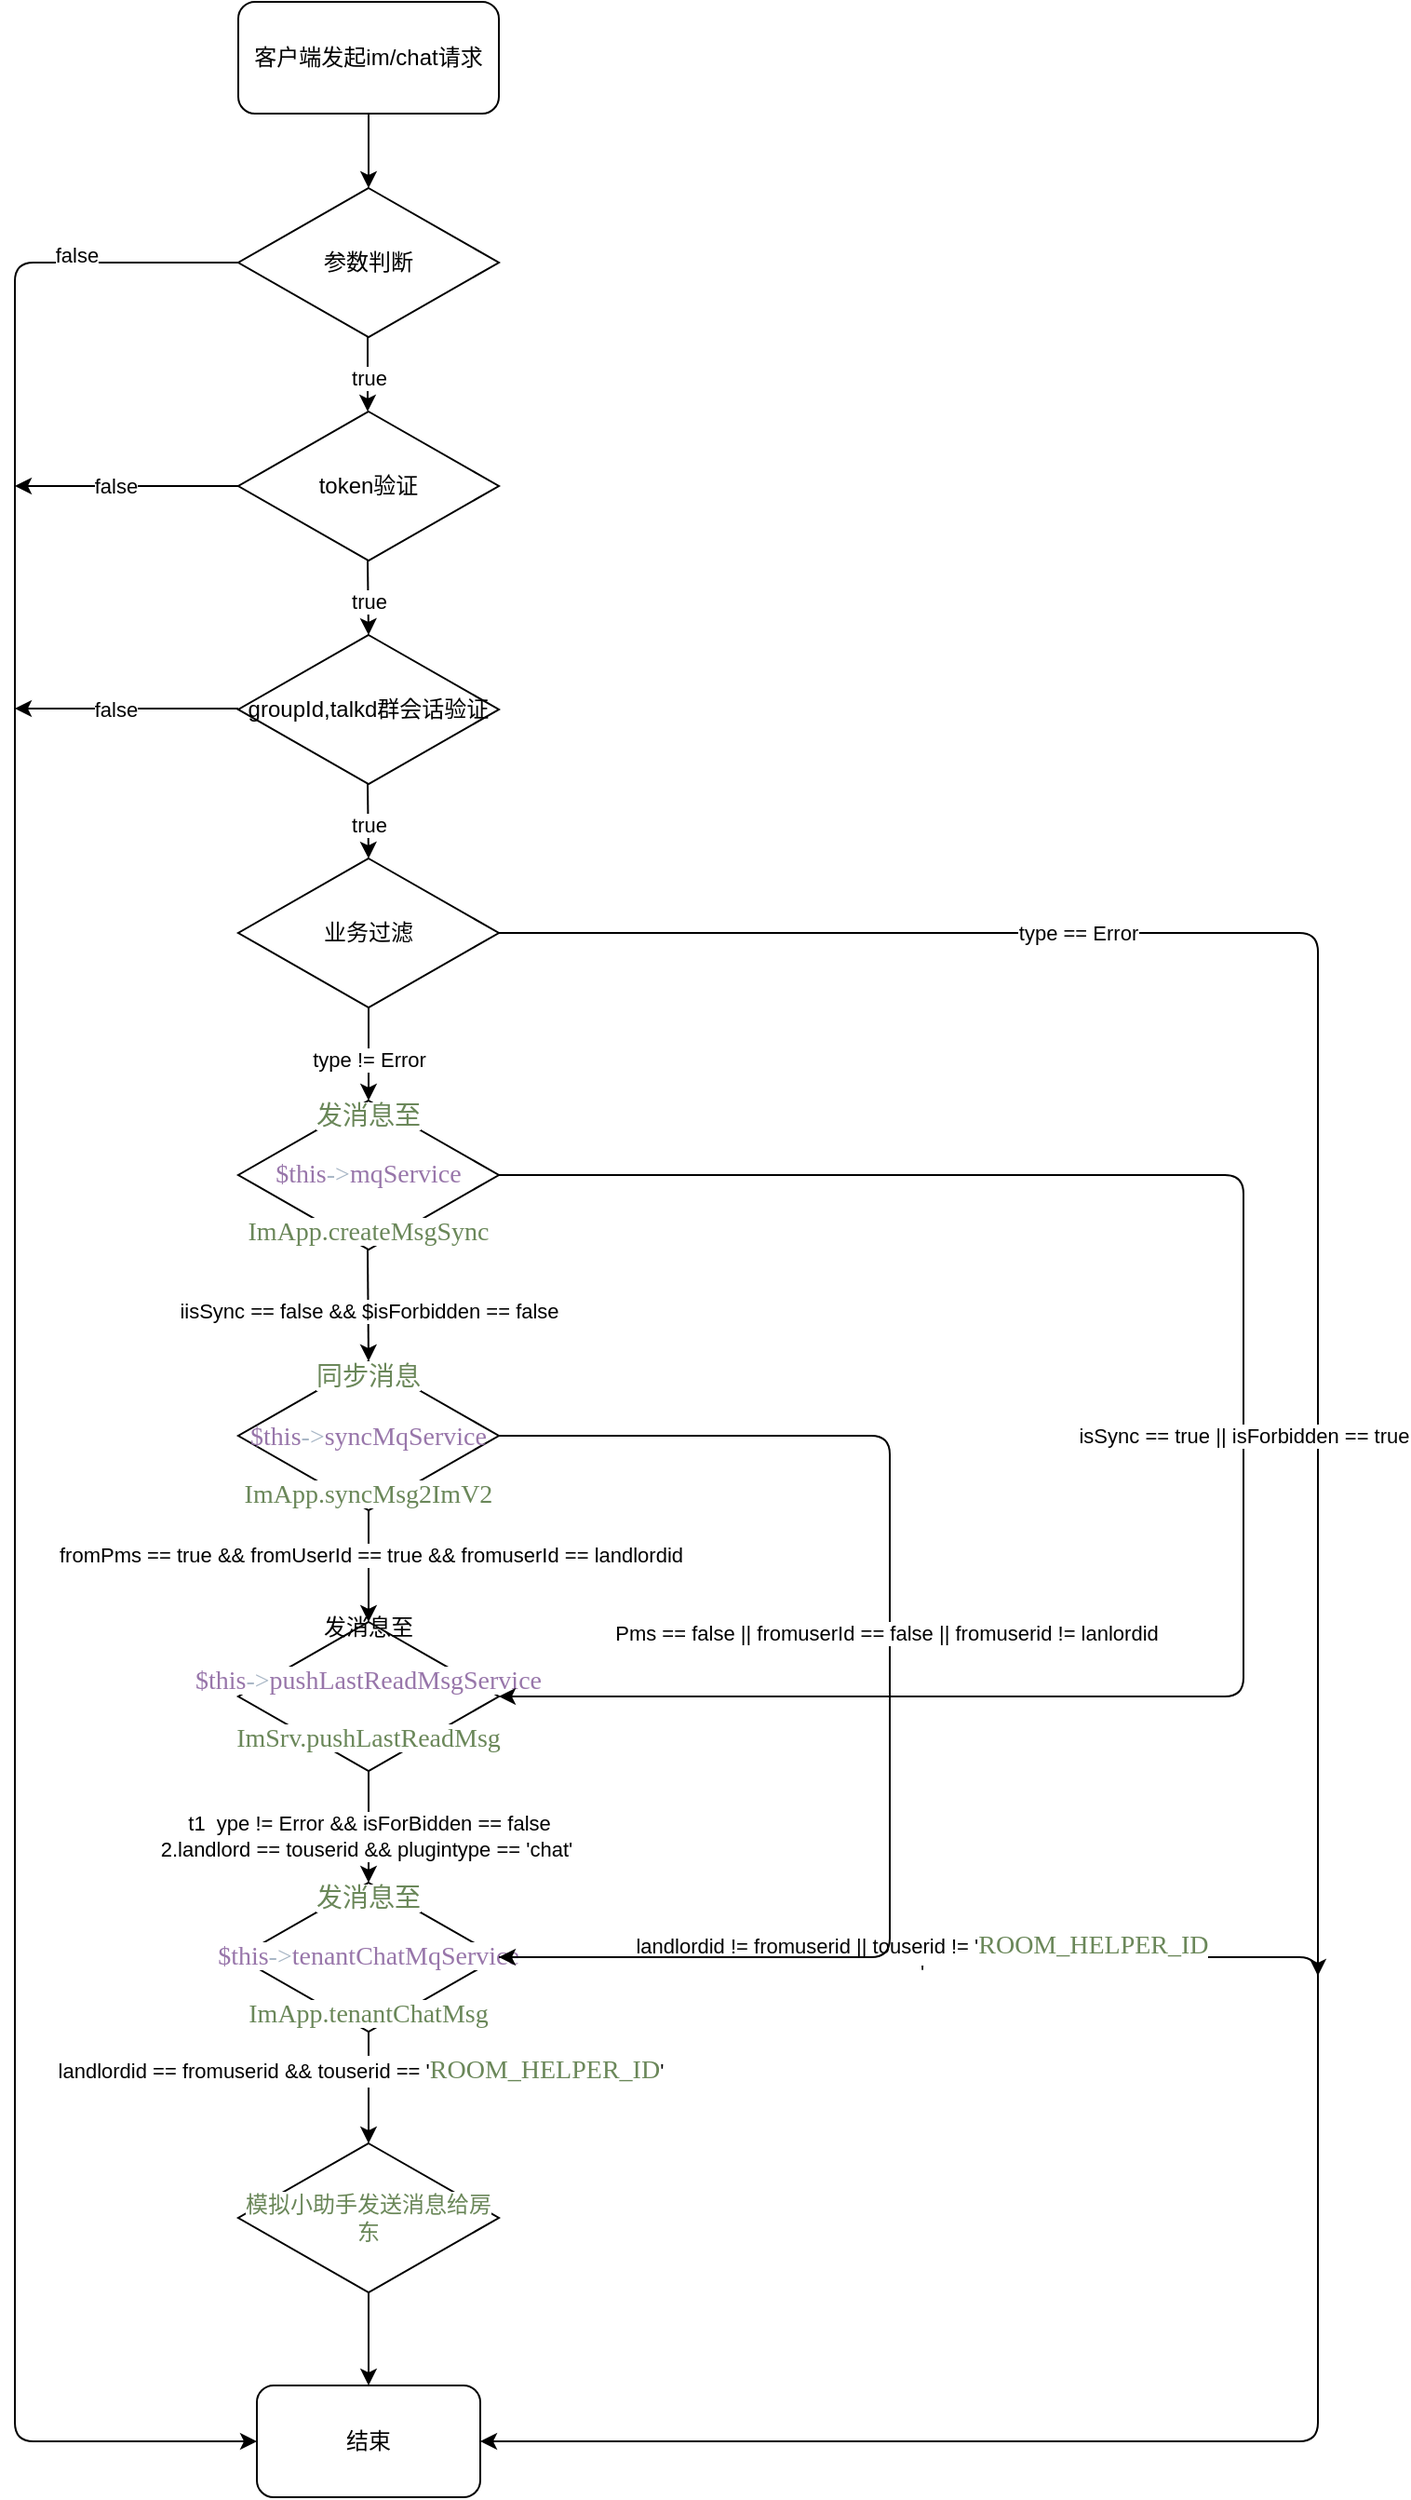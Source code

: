 <mxfile version="14.7.3" type="github">
  <diagram id="9PrRYgudfAm92ra1Ifht" name="Page-1">
    <mxGraphModel dx="1373" dy="691" grid="1" gridSize="10" guides="1" tooltips="1" connect="1" arrows="1" fold="1" page="1" pageScale="1" pageWidth="827" pageHeight="1169" math="0" shadow="0">
      <root>
        <mxCell id="0" />
        <mxCell id="1" parent="0" />
        <mxCell id="1U61EqaRvZdwSCOscW4B-1" value="客户端发起im/chat请求" style="rounded=1;whiteSpace=wrap;html=1;" vertex="1" parent="1">
          <mxGeometry x="130" y="30" width="140" height="60" as="geometry" />
        </mxCell>
        <mxCell id="1U61EqaRvZdwSCOscW4B-2" value="参数判断" style="rhombus;whiteSpace=wrap;html=1;" vertex="1" parent="1">
          <mxGeometry x="130" y="130" width="140" height="80" as="geometry" />
        </mxCell>
        <mxCell id="1U61EqaRvZdwSCOscW4B-3" value="token验证" style="rhombus;whiteSpace=wrap;html=1;" vertex="1" parent="1">
          <mxGeometry x="130" y="250" width="140" height="80" as="geometry" />
        </mxCell>
        <mxCell id="1U61EqaRvZdwSCOscW4B-4" value="groupId,talkd群会话验证" style="rhombus;whiteSpace=wrap;html=1;" vertex="1" parent="1">
          <mxGeometry x="130" y="370" width="140" height="80" as="geometry" />
        </mxCell>
        <mxCell id="1U61EqaRvZdwSCOscW4B-5" value="业务过滤" style="rhombus;whiteSpace=wrap;html=1;" vertex="1" parent="1">
          <mxGeometry x="130" y="490" width="140" height="80" as="geometry" />
        </mxCell>
        <mxCell id="1U61EqaRvZdwSCOscW4B-6" value="&lt;pre style=&quot;color: rgb(169 , 183 , 198) ; font-family: &amp;#34;menlo&amp;#34; ; font-size: 10.5pt&quot;&gt;&lt;span style=&quot;color: rgb(106 , 135 , 89) ; background-color: rgb(255 , 255 , 255)&quot;&gt;发消息至&lt;/span&gt;&lt;/pre&gt;&lt;pre style=&quot;color: rgb(169 , 183 , 198) ; font-family: &amp;#34;menlo&amp;#34; ; font-size: 10.5pt&quot;&gt;&lt;pre style=&quot;font-family: &amp;#34;menlo&amp;#34; ; font-size: 10.5pt&quot;&gt;&lt;span style=&quot;background-color: rgb(255 , 255 , 255)&quot;&gt;&lt;span style=&quot;color: rgb(152 , 118 , 170)&quot;&gt;$this&lt;/span&gt;-&amp;gt;&lt;span style=&quot;color: rgb(152 , 118 , 170)&quot;&gt;mqService&lt;/span&gt;&lt;/span&gt;&lt;/pre&gt;&lt;/pre&gt;&lt;pre style=&quot;color: rgb(169 , 183 , 198) ; font-family: &amp;#34;menlo&amp;#34; ; font-size: 10.5pt&quot;&gt;&lt;span style=&quot;color: rgb(106 , 135 , 89) ; background-color: rgb(255 , 255 , 255)&quot;&gt;ImApp.createMsgSync&lt;/span&gt;&lt;/pre&gt;" style="rhombus;whiteSpace=wrap;html=1;" vertex="1" parent="1">
          <mxGeometry x="130" y="620" width="140" height="80" as="geometry" />
        </mxCell>
        <mxCell id="1U61EqaRvZdwSCOscW4B-7" value="发消息至&lt;br&gt;&lt;pre style=&quot;color: rgb(169 , 183 , 198) ; font-family: &amp;#34;menlo&amp;#34; ; font-size: 10.5pt&quot;&gt;&lt;span style=&quot;background-color: rgb(255 , 255 , 255)&quot;&gt;&lt;span style=&quot;color: rgb(152 , 118 , 170)&quot;&gt;$this&lt;/span&gt;-&amp;gt;&lt;span style=&quot;color: rgb(152 , 118 , 170)&quot;&gt;pushLastReadMsgService&lt;/span&gt;&lt;/span&gt;&lt;/pre&gt;&lt;pre style=&quot;color: rgb(169 , 183 , 198) ; font-family: &amp;#34;menlo&amp;#34; ; font-size: 10.5pt&quot;&gt;&lt;span style=&quot;color: rgb(106 , 135 , 89) ; background-color: rgb(255 , 255 , 255)&quot;&gt;ImSrv.pushLastReadMsg&lt;/span&gt;&lt;/pre&gt;" style="rhombus;whiteSpace=wrap;html=1;" vertex="1" parent="1">
          <mxGeometry x="130" y="900" width="140" height="80" as="geometry" />
        </mxCell>
        <mxCell id="1U61EqaRvZdwSCOscW4B-8" value="" style="endArrow=classic;html=1;exitX=0.5;exitY=1;exitDx=0;exitDy=0;entryX=0.5;entryY=0;entryDx=0;entryDy=0;" edge="1" parent="1" source="1U61EqaRvZdwSCOscW4B-1" target="1U61EqaRvZdwSCOscW4B-2">
          <mxGeometry width="50" height="50" relative="1" as="geometry">
            <mxPoint x="520" y="240" as="sourcePoint" />
            <mxPoint x="570" y="190" as="targetPoint" />
          </mxGeometry>
        </mxCell>
        <mxCell id="1U61EqaRvZdwSCOscW4B-9" value="" style="endArrow=classic;html=1;exitX=0.5;exitY=1;exitDx=0;exitDy=0;entryX=0.5;entryY=0;entryDx=0;entryDy=0;" edge="1" parent="1">
          <mxGeometry width="50" height="50" relative="1" as="geometry">
            <mxPoint x="199.5" y="210" as="sourcePoint" />
            <mxPoint x="199.5" y="250" as="targetPoint" />
          </mxGeometry>
        </mxCell>
        <mxCell id="1U61EqaRvZdwSCOscW4B-11" value="true" style="edgeLabel;html=1;align=center;verticalAlign=middle;resizable=0;points=[];" vertex="1" connectable="0" parent="1U61EqaRvZdwSCOscW4B-9">
          <mxGeometry x="0.1" relative="1" as="geometry">
            <mxPoint as="offset" />
          </mxGeometry>
        </mxCell>
        <mxCell id="1U61EqaRvZdwSCOscW4B-12" value="结束" style="rounded=1;whiteSpace=wrap;html=1;" vertex="1" parent="1">
          <mxGeometry x="140" y="1310" width="120" height="60" as="geometry" />
        </mxCell>
        <mxCell id="1U61EqaRvZdwSCOscW4B-13" value="" style="endArrow=classic;html=1;exitX=0;exitY=0.5;exitDx=0;exitDy=0;entryX=0;entryY=0.5;entryDx=0;entryDy=0;" edge="1" parent="1" source="1U61EqaRvZdwSCOscW4B-2" target="1U61EqaRvZdwSCOscW4B-12">
          <mxGeometry width="50" height="50" relative="1" as="geometry">
            <mxPoint x="520" y="10" as="sourcePoint" />
            <mxPoint x="10" y="920" as="targetPoint" />
            <Array as="points">
              <mxPoint x="10" y="170" />
              <mxPoint x="10" y="910" />
              <mxPoint x="10" y="1340" />
            </Array>
          </mxGeometry>
        </mxCell>
        <mxCell id="1U61EqaRvZdwSCOscW4B-14" value="false" style="edgeLabel;html=1;align=center;verticalAlign=middle;resizable=0;points=[];" vertex="1" connectable="0" parent="1U61EqaRvZdwSCOscW4B-13">
          <mxGeometry x="-0.877" y="-4" relative="1" as="geometry">
            <mxPoint as="offset" />
          </mxGeometry>
        </mxCell>
        <mxCell id="1U61EqaRvZdwSCOscW4B-19" value="" style="endArrow=classic;html=1;exitX=0.5;exitY=1;exitDx=0;exitDy=0;" edge="1" parent="1">
          <mxGeometry width="50" height="50" relative="1" as="geometry">
            <mxPoint x="199.5" y="330" as="sourcePoint" />
            <mxPoint x="200" y="370" as="targetPoint" />
          </mxGeometry>
        </mxCell>
        <mxCell id="1U61EqaRvZdwSCOscW4B-20" value="true" style="edgeLabel;html=1;align=center;verticalAlign=middle;resizable=0;points=[];" vertex="1" connectable="0" parent="1U61EqaRvZdwSCOscW4B-19">
          <mxGeometry x="0.1" relative="1" as="geometry">
            <mxPoint as="offset" />
          </mxGeometry>
        </mxCell>
        <mxCell id="1U61EqaRvZdwSCOscW4B-21" value="" style="endArrow=classic;html=1;exitX=0;exitY=0.5;exitDx=0;exitDy=0;" edge="1" parent="1" source="1U61EqaRvZdwSCOscW4B-3">
          <mxGeometry width="50" height="50" relative="1" as="geometry">
            <mxPoint x="209.5" y="340" as="sourcePoint" />
            <mxPoint x="10" y="290" as="targetPoint" />
          </mxGeometry>
        </mxCell>
        <mxCell id="1U61EqaRvZdwSCOscW4B-22" value="false" style="edgeLabel;html=1;align=center;verticalAlign=middle;resizable=0;points=[];" vertex="1" connectable="0" parent="1U61EqaRvZdwSCOscW4B-21">
          <mxGeometry x="0.1" relative="1" as="geometry">
            <mxPoint as="offset" />
          </mxGeometry>
        </mxCell>
        <mxCell id="1U61EqaRvZdwSCOscW4B-25" value="" style="endArrow=classic;html=1;exitX=0.5;exitY=1;exitDx=0;exitDy=0;" edge="1" parent="1">
          <mxGeometry width="50" height="50" relative="1" as="geometry">
            <mxPoint x="199.5" y="450" as="sourcePoint" />
            <mxPoint x="200" y="490" as="targetPoint" />
          </mxGeometry>
        </mxCell>
        <mxCell id="1U61EqaRvZdwSCOscW4B-26" value="true" style="edgeLabel;html=1;align=center;verticalAlign=middle;resizable=0;points=[];" vertex="1" connectable="0" parent="1U61EqaRvZdwSCOscW4B-25">
          <mxGeometry x="0.1" relative="1" as="geometry">
            <mxPoint as="offset" />
          </mxGeometry>
        </mxCell>
        <mxCell id="1U61EqaRvZdwSCOscW4B-27" value="" style="endArrow=classic;html=1;exitX=0;exitY=0.5;exitDx=0;exitDy=0;" edge="1" parent="1">
          <mxGeometry width="50" height="50" relative="1" as="geometry">
            <mxPoint x="130" y="409.5" as="sourcePoint" />
            <mxPoint x="10" y="409.5" as="targetPoint" />
          </mxGeometry>
        </mxCell>
        <mxCell id="1U61EqaRvZdwSCOscW4B-28" value="false" style="edgeLabel;html=1;align=center;verticalAlign=middle;resizable=0;points=[];" vertex="1" connectable="0" parent="1U61EqaRvZdwSCOscW4B-27">
          <mxGeometry x="0.1" relative="1" as="geometry">
            <mxPoint as="offset" />
          </mxGeometry>
        </mxCell>
        <mxCell id="1U61EqaRvZdwSCOscW4B-31" value="" style="endArrow=classic;html=1;exitX=0.5;exitY=1;exitDx=0;exitDy=0;" edge="1" parent="1" source="1U61EqaRvZdwSCOscW4B-5">
          <mxGeometry width="50" height="50" relative="1" as="geometry">
            <mxPoint x="199.5" y="580" as="sourcePoint" />
            <mxPoint x="200" y="620" as="targetPoint" />
          </mxGeometry>
        </mxCell>
        <mxCell id="1U61EqaRvZdwSCOscW4B-32" value="type != Error" style="edgeLabel;html=1;align=center;verticalAlign=middle;resizable=0;points=[];" vertex="1" connectable="0" parent="1U61EqaRvZdwSCOscW4B-31">
          <mxGeometry x="0.1" relative="1" as="geometry">
            <mxPoint as="offset" />
          </mxGeometry>
        </mxCell>
        <mxCell id="1U61EqaRvZdwSCOscW4B-36" value="" style="endArrow=classic;html=1;exitX=1;exitY=0.5;exitDx=0;exitDy=0;" edge="1" parent="1" source="1U61EqaRvZdwSCOscW4B-5">
          <mxGeometry width="50" height="50" relative="1" as="geometry">
            <mxPoint x="520" y="580" as="sourcePoint" />
            <mxPoint x="710" y="1090" as="targetPoint" />
            <Array as="points">
              <mxPoint x="710" y="530" />
            </Array>
          </mxGeometry>
        </mxCell>
        <mxCell id="1U61EqaRvZdwSCOscW4B-37" value="type == Error" style="edgeLabel;html=1;align=center;verticalAlign=middle;resizable=0;points=[];" vertex="1" connectable="0" parent="1U61EqaRvZdwSCOscW4B-36">
          <mxGeometry x="-0.379" relative="1" as="geometry">
            <mxPoint as="offset" />
          </mxGeometry>
        </mxCell>
        <mxCell id="1U61EqaRvZdwSCOscW4B-39" value="&lt;pre style=&quot;font-size: 10.5pt&quot;&gt;&lt;span style=&quot;font-size: 10.5pt ; background-color: rgb(255 , 255 , 255)&quot;&gt;&lt;font color=&quot;#6a8759&quot; face=&quot;menlo&quot;&gt;同步消息&lt;/font&gt;&lt;/span&gt;&lt;/pre&gt;&lt;pre style=&quot;font-size: 10.5pt&quot;&gt;&lt;span style=&quot;color: rgb(152 , 118 , 170) ; font-family: &amp;#34;menlo&amp;#34; ; font-size: 10.5pt ; white-space: normal&quot;&gt;$this&lt;/span&gt;&lt;span style=&quot;color: rgb(169 , 183 , 198) ; font-family: &amp;#34;menlo&amp;#34; ; background-color: rgb(255 , 255 , 255) ; font-size: 10.5pt ; white-space: normal&quot;&gt;-&amp;gt;&lt;/span&gt;&lt;span style=&quot;color: rgb(152 , 118 , 170) ; font-family: &amp;#34;menlo&amp;#34; ; font-size: 10.5pt ; white-space: normal&quot;&gt;syncMqService&lt;/span&gt;&lt;font color=&quot;#a9b7c6&quot; face=&quot;menlo&quot;&gt;&lt;br&gt;&lt;/font&gt;&lt;/pre&gt;&lt;pre style=&quot;color: rgb(169 , 183 , 198) ; font-family: &amp;#34;menlo&amp;#34; ; font-size: 10.5pt&quot;&gt;&lt;pre style=&quot;font-family: &amp;#34;menlo&amp;#34; ; font-size: 10.5pt&quot;&gt;&lt;span style=&quot;color: rgb(106 , 135 , 89) ; background-color: rgb(255 , 255 , 255)&quot;&gt;ImApp.syncMsg2ImV2&lt;/span&gt;&lt;/pre&gt;&lt;/pre&gt;" style="rhombus;whiteSpace=wrap;html=1;" vertex="1" parent="1">
          <mxGeometry x="130" y="760" width="140" height="80" as="geometry" />
        </mxCell>
        <mxCell id="1U61EqaRvZdwSCOscW4B-40" value="" style="endArrow=classic;html=1;exitX=0.5;exitY=1;exitDx=0;exitDy=0;entryX=0.5;entryY=0;entryDx=0;entryDy=0;" edge="1" parent="1" target="1U61EqaRvZdwSCOscW4B-39">
          <mxGeometry width="50" height="50" relative="1" as="geometry">
            <mxPoint x="199.5" y="700" as="sourcePoint" />
            <mxPoint x="199.5" y="750" as="targetPoint" />
          </mxGeometry>
        </mxCell>
        <mxCell id="1U61EqaRvZdwSCOscW4B-41" value="iisSync == false &amp;amp;&amp;amp; $isForbidden == false" style="edgeLabel;html=1;align=center;verticalAlign=middle;resizable=0;points=[];" vertex="1" connectable="0" parent="1U61EqaRvZdwSCOscW4B-40">
          <mxGeometry x="0.1" relative="1" as="geometry">
            <mxPoint as="offset" />
          </mxGeometry>
        </mxCell>
        <mxCell id="1U61EqaRvZdwSCOscW4B-43" value="" style="endArrow=classic;html=1;exitX=0.5;exitY=1;exitDx=0;exitDy=0;entryX=0.5;entryY=0;entryDx=0;entryDy=0;" edge="1" parent="1" source="1U61EqaRvZdwSCOscW4B-39" target="1U61EqaRvZdwSCOscW4B-7">
          <mxGeometry width="50" height="50" relative="1" as="geometry">
            <mxPoint x="520" y="840" as="sourcePoint" />
            <mxPoint x="570" y="790" as="targetPoint" />
          </mxGeometry>
        </mxCell>
        <mxCell id="1U61EqaRvZdwSCOscW4B-44" value="fromPms == true &amp;amp;&amp;amp; fromUserId == true &amp;amp;&amp;amp; fromuserId == landlordid" style="edgeLabel;html=1;align=center;verticalAlign=middle;resizable=0;points=[];" vertex="1" connectable="0" parent="1U61EqaRvZdwSCOscW4B-43">
          <mxGeometry x="-0.2" y="1" relative="1" as="geometry">
            <mxPoint as="offset" />
          </mxGeometry>
        </mxCell>
        <mxCell id="1U61EqaRvZdwSCOscW4B-45" value="isSync == true || isForbidden == true" style="endArrow=classic;html=1;exitX=1;exitY=0.5;exitDx=0;exitDy=0;entryX=1;entryY=0.5;entryDx=0;entryDy=0;" edge="1" parent="1" source="1U61EqaRvZdwSCOscW4B-6" target="1U61EqaRvZdwSCOscW4B-7">
          <mxGeometry width="50" height="50" relative="1" as="geometry">
            <mxPoint x="520" y="820" as="sourcePoint" />
            <mxPoint x="320" y="950" as="targetPoint" />
            <Array as="points">
              <mxPoint x="670" y="660" />
              <mxPoint x="670" y="940" />
            </Array>
          </mxGeometry>
        </mxCell>
        <mxCell id="1U61EqaRvZdwSCOscW4B-46" value="&lt;pre style=&quot;color: rgb(169 , 183 , 198) ; font-family: &amp;#34;menlo&amp;#34; ; font-size: 10.5pt&quot;&gt;&lt;span style=&quot;color: rgb(106 , 135 , 89) ; background-color: rgb(255 , 255 , 255)&quot;&gt;发消息至&lt;/span&gt;&lt;/pre&gt;&lt;pre style=&quot;color: rgb(169 , 183 , 198) ; font-family: &amp;#34;menlo&amp;#34; ; font-size: 10.5pt&quot;&gt;&lt;pre style=&quot;font-family: &amp;#34;menlo&amp;#34; ; font-size: 10.5pt&quot;&gt;&lt;span style=&quot;background-color: rgb(255 , 255 , 255)&quot;&gt;&lt;span style=&quot;color: rgb(152 , 118 , 170)&quot;&gt;$this&lt;/span&gt;-&amp;gt;&lt;span style=&quot;color: rgb(152 , 118 , 170)&quot;&gt;tenantChatMqService&lt;/span&gt;&lt;/span&gt;&lt;/pre&gt;&lt;/pre&gt;&lt;pre style=&quot;color: rgb(169 , 183 , 198) ; font-family: &amp;#34;menlo&amp;#34; ; font-size: 10.5pt&quot;&gt;&lt;span style=&quot;color: rgb(106 , 135 , 89) ; background-color: rgb(255 , 255 , 255)&quot;&gt;ImApp.tenantChatMsg&lt;/span&gt;&lt;/pre&gt;" style="rhombus;whiteSpace=wrap;html=1;" vertex="1" parent="1">
          <mxGeometry x="130" y="1040" width="140" height="80" as="geometry" />
        </mxCell>
        <mxCell id="1U61EqaRvZdwSCOscW4B-47" value="" style="endArrow=classic;html=1;exitX=0.5;exitY=1;exitDx=0;exitDy=0;" edge="1" parent="1" source="1U61EqaRvZdwSCOscW4B-7">
          <mxGeometry width="50" height="50" relative="1" as="geometry">
            <mxPoint x="520" y="680" as="sourcePoint" />
            <mxPoint x="200" y="1040" as="targetPoint" />
          </mxGeometry>
        </mxCell>
        <mxCell id="1U61EqaRvZdwSCOscW4B-48" value="t1&amp;nbsp; ype != Error &amp;amp;&amp;amp; isForBidden == false&lt;br&gt;2.landlord == touserid &amp;amp;&amp;amp; plugintype == &#39;chat&#39;&amp;nbsp;" style="edgeLabel;html=1;align=center;verticalAlign=middle;resizable=0;points=[];" vertex="1" connectable="0" parent="1U61EqaRvZdwSCOscW4B-47">
          <mxGeometry x="0.167" relative="1" as="geometry">
            <mxPoint as="offset" />
          </mxGeometry>
        </mxCell>
        <mxCell id="1U61EqaRvZdwSCOscW4B-49" value="&lt;font color=&quot;#6a8759&quot;&gt;&lt;span style=&quot;background-color: rgb(255 , 255 , 255)&quot;&gt;模拟小助手发送消息给房东&lt;/span&gt;&lt;/font&gt;" style="rhombus;whiteSpace=wrap;html=1;" vertex="1" parent="1">
          <mxGeometry x="130" y="1180" width="140" height="80" as="geometry" />
        </mxCell>
        <mxCell id="1U61EqaRvZdwSCOscW4B-50" value="" style="endArrow=classic;html=1;exitX=0.5;exitY=1;exitDx=0;exitDy=0;" edge="1" parent="1" source="1U61EqaRvZdwSCOscW4B-46" target="1U61EqaRvZdwSCOscW4B-49">
          <mxGeometry width="50" height="50" relative="1" as="geometry">
            <mxPoint x="520" y="1080" as="sourcePoint" />
            <mxPoint x="570" y="1030" as="targetPoint" />
          </mxGeometry>
        </mxCell>
        <mxCell id="1U61EqaRvZdwSCOscW4B-51" value="landlordid == fromuserid &amp;amp;&amp;amp; touserid == &#39;&lt;span style=&quot;color: rgb(106 , 135 , 89) ; font-family: &amp;#34;menlo&amp;#34; ; font-size: 10.5pt ; background-color: rgb(255 , 255 , 255)&quot;&gt;ROOM_HELPER_ID&lt;/span&gt;&#39;&amp;nbsp;" style="edgeLabel;html=1;align=center;verticalAlign=middle;resizable=0;points=[];" vertex="1" connectable="0" parent="1U61EqaRvZdwSCOscW4B-50">
          <mxGeometry x="-0.3" y="-3" relative="1" as="geometry">
            <mxPoint as="offset" />
          </mxGeometry>
        </mxCell>
        <mxCell id="1U61EqaRvZdwSCOscW4B-52" value="" style="endArrow=classic;html=1;" edge="1" parent="1">
          <mxGeometry width="50" height="50" relative="1" as="geometry">
            <mxPoint x="200" y="1260" as="sourcePoint" />
            <mxPoint x="200" y="1310" as="targetPoint" />
          </mxGeometry>
        </mxCell>
        <mxCell id="1U61EqaRvZdwSCOscW4B-53" value="" style="endArrow=classic;html=1;exitX=1;exitY=0.5;exitDx=0;exitDy=0;entryX=1;entryY=0.5;entryDx=0;entryDy=0;" edge="1" parent="1" source="1U61EqaRvZdwSCOscW4B-46" target="1U61EqaRvZdwSCOscW4B-12">
          <mxGeometry width="50" height="50" relative="1" as="geometry">
            <mxPoint x="520" y="1080" as="sourcePoint" />
            <mxPoint x="620" y="1190" as="targetPoint" />
            <Array as="points">
              <mxPoint x="310" y="1080" />
              <mxPoint x="710" y="1080" />
              <mxPoint x="710" y="1340" />
            </Array>
          </mxGeometry>
        </mxCell>
        <mxCell id="1U61EqaRvZdwSCOscW4B-54" value="landlordid != fromuserid || touserid != &#39;&lt;span style=&quot;color: rgb(106 , 135 , 89) ; font-family: &amp;#34;menlo&amp;#34; ; font-size: 14px&quot;&gt;ROOM_HELPER_ID&lt;/span&gt;&lt;br&gt;&#39;" style="edgeLabel;html=1;align=center;verticalAlign=middle;resizable=0;points=[];" vertex="1" connectable="0" parent="1U61EqaRvZdwSCOscW4B-53">
          <mxGeometry x="-0.606" relative="1" as="geometry">
            <mxPoint as="offset" />
          </mxGeometry>
        </mxCell>
        <mxCell id="1U61EqaRvZdwSCOscW4B-56" value="" style="endArrow=classic;html=1;exitX=1;exitY=0.5;exitDx=0;exitDy=0;" edge="1" parent="1" source="1U61EqaRvZdwSCOscW4B-39">
          <mxGeometry width="50" height="50" relative="1" as="geometry">
            <mxPoint x="440" y="830" as="sourcePoint" />
            <mxPoint x="270" y="1080" as="targetPoint" />
            <Array as="points">
              <mxPoint x="480" y="800" />
              <mxPoint x="480" y="1080" />
            </Array>
          </mxGeometry>
        </mxCell>
        <mxCell id="1U61EqaRvZdwSCOscW4B-57" value="Pms == false || fromuserId == false || fromuserid != lanlordid" style="edgeLabel;html=1;align=center;verticalAlign=middle;resizable=0;points=[];" vertex="1" connectable="0" parent="1U61EqaRvZdwSCOscW4B-56">
          <mxGeometry x="-0.097" y="-2" relative="1" as="geometry">
            <mxPoint as="offset" />
          </mxGeometry>
        </mxCell>
      </root>
    </mxGraphModel>
  </diagram>
</mxfile>
